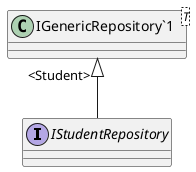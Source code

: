 @startuml
interface IStudentRepository {
}
class "IGenericRepository`1"<T> {
}
"IGenericRepository`1" "<Student>" <|-- IStudentRepository
@enduml
